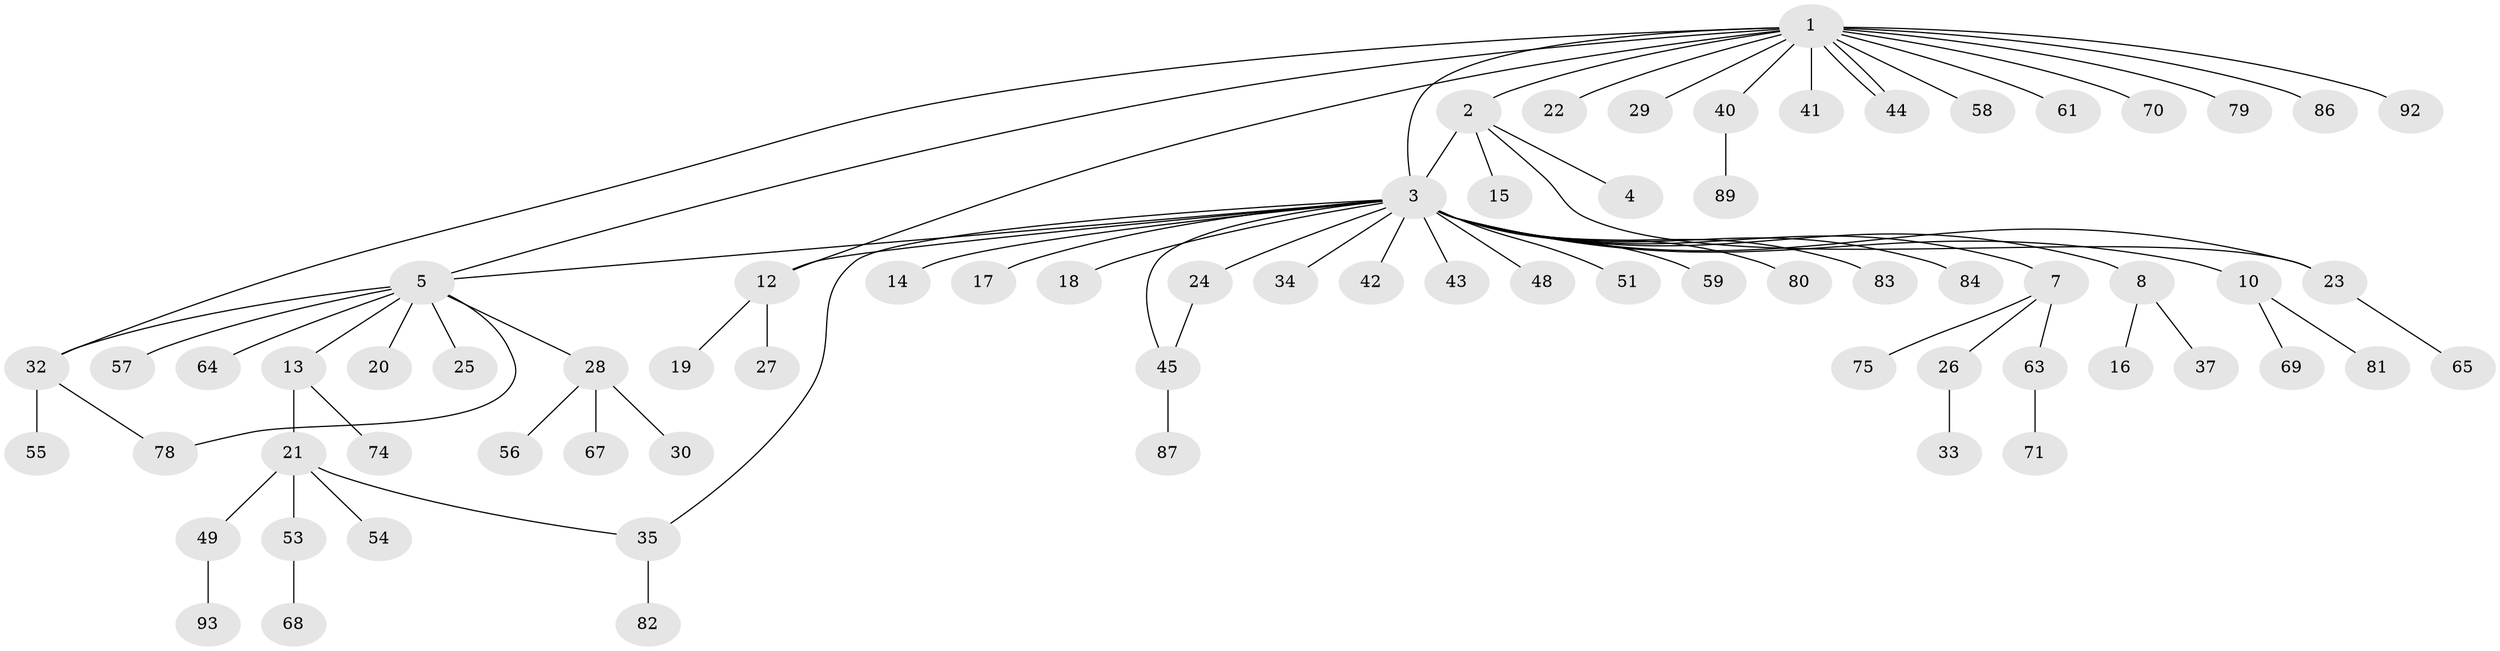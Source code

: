 // original degree distribution, {18: 0.010752688172043012, 6: 0.021505376344086023, 21: 0.010752688172043012, 1: 0.5806451612903226, 10: 0.010752688172043012, 7: 0.010752688172043012, 4: 0.043010752688172046, 2: 0.20430107526881722, 3: 0.10752688172043011}
// Generated by graph-tools (version 1.1) at 2025/41/03/06/25 10:41:50]
// undirected, 71 vertices, 79 edges
graph export_dot {
graph [start="1"]
  node [color=gray90,style=filled];
  1 [super="+77"];
  2 [super="+52"];
  3 [super="+6"];
  4;
  5 [super="+9"];
  7 [super="+62"];
  8 [super="+38"];
  10 [super="+11"];
  12 [super="+46"];
  13 [super="+36"];
  14;
  15;
  16 [super="+66"];
  17;
  18;
  19;
  20;
  21 [super="+39"];
  22;
  23;
  24;
  25;
  26;
  27;
  28 [super="+31"];
  29;
  30 [super="+85"];
  32 [super="+47"];
  33 [super="+88"];
  34;
  35;
  37;
  40 [super="+60"];
  41;
  42;
  43;
  44;
  45 [super="+50"];
  48;
  49;
  51;
  53;
  54;
  55;
  56;
  57 [super="+91"];
  58;
  59;
  61;
  63 [super="+73"];
  64 [super="+72"];
  65 [super="+76"];
  67 [super="+90"];
  68;
  69;
  70;
  71;
  74;
  75;
  78;
  79;
  80;
  81;
  82;
  83;
  84;
  86;
  87;
  89;
  92;
  93;
  1 -- 2;
  1 -- 3;
  1 -- 5;
  1 -- 12;
  1 -- 22;
  1 -- 29;
  1 -- 40;
  1 -- 41;
  1 -- 44;
  1 -- 44;
  1 -- 58;
  1 -- 61;
  1 -- 70;
  1 -- 79;
  1 -- 86;
  1 -- 92;
  1 -- 32;
  2 -- 3;
  2 -- 4;
  2 -- 15;
  2 -- 23;
  3 -- 5;
  3 -- 7 [weight=2];
  3 -- 8;
  3 -- 10;
  3 -- 14;
  3 -- 17;
  3 -- 18;
  3 -- 23;
  3 -- 34;
  3 -- 35;
  3 -- 42;
  3 -- 43;
  3 -- 59;
  3 -- 83;
  3 -- 84;
  3 -- 80;
  3 -- 48;
  3 -- 51;
  3 -- 24;
  3 -- 45;
  3 -- 12;
  5 -- 13;
  5 -- 20;
  5 -- 28;
  5 -- 32;
  5 -- 57;
  5 -- 64;
  5 -- 78;
  5 -- 25;
  7 -- 26;
  7 -- 75;
  7 -- 63;
  8 -- 16;
  8 -- 37;
  10 -- 81;
  10 -- 69;
  12 -- 19;
  12 -- 27;
  13 -- 21;
  13 -- 74;
  21 -- 35;
  21 -- 49;
  21 -- 53;
  21 -- 54;
  23 -- 65;
  24 -- 45;
  26 -- 33;
  28 -- 30;
  28 -- 67;
  28 -- 56;
  32 -- 78;
  32 -- 55;
  35 -- 82;
  40 -- 89;
  45 -- 87;
  49 -- 93;
  53 -- 68;
  63 -- 71;
}
